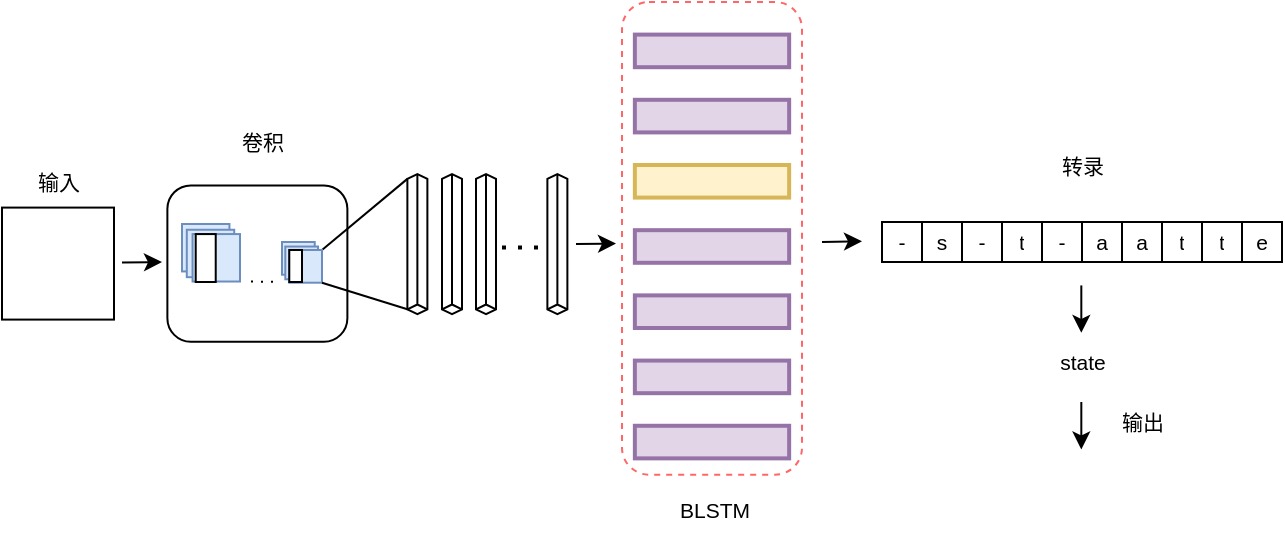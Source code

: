 <mxfile version="14.4.3" type="github">
  <diagram id="GtJ7MxfATg_XP1rpg5L5" name="第 1 页">
    <mxGraphModel dx="981" dy="553" grid="1" gridSize="10" guides="1" tooltips="1" connect="1" arrows="1" fold="1" page="1" pageScale="1" pageWidth="827" pageHeight="1169" math="0" shadow="0">
      <root>
        <mxCell id="0" />
        <mxCell id="1" parent="0" />
        <mxCell id="XZQz7K7nDMC5S0IeOJKs-20" value="" style="rounded=1;whiteSpace=wrap;html=1;fillColor=none;" vertex="1" parent="1">
          <mxGeometry x="132.69" y="181.7" width="90" height="78.18" as="geometry" />
        </mxCell>
        <mxCell id="XZQz7K7nDMC5S0IeOJKs-21" value="" style="whiteSpace=wrap;html=1;aspect=fixed;" vertex="1" parent="1">
          <mxGeometry x="50" y="192.793" width="56" height="56" as="geometry" />
        </mxCell>
        <mxCell id="XZQz7K7nDMC5S0IeOJKs-22" value="输入" style="text;html=1;align=center;verticalAlign=middle;resizable=0;points=[];autosize=1;fontSize=10.5;" vertex="1" parent="1">
          <mxGeometry x="58" y="170" width="40" height="20" as="geometry" />
        </mxCell>
        <mxCell id="XZQz7K7nDMC5S0IeOJKs-23" value="" style="endArrow=classic;html=1;" edge="1" parent="1">
          <mxGeometry width="50" height="50" relative="1" as="geometry">
            <mxPoint x="110" y="220.29" as="sourcePoint" />
            <mxPoint x="130" y="220" as="targetPoint" />
          </mxGeometry>
        </mxCell>
        <mxCell id="XZQz7K7nDMC5S0IeOJKs-24" value="&lt;span style=&quot;font-size: 10.5px&quot;&gt;卷积&lt;/span&gt;" style="text;html=1;align=center;verticalAlign=middle;resizable=0;points=[];autosize=1;fontSize=10.5;" vertex="1" parent="1">
          <mxGeometry x="160" y="150" width="40" height="20" as="geometry" />
        </mxCell>
        <mxCell id="XZQz7K7nDMC5S0IeOJKs-25" value="" style="shape=partialRectangle;html=1;whiteSpace=wrap;connectable=0;overflow=hidden;fillColor=none;top=0;left=0;bottom=0;right=0;" vertex="1" parent="1">
          <mxGeometry x="240" y="150" width="17" height="17" as="geometry" />
        </mxCell>
        <mxCell id="XZQz7K7nDMC5S0IeOJKs-26" value="" style="shape=partialRectangle;html=1;whiteSpace=wrap;connectable=0;overflow=hidden;fillColor=none;top=0;left=0;bottom=0;right=0;" vertex="1" parent="1">
          <mxGeometry x="240" y="167" width="17" height="17" as="geometry" />
        </mxCell>
        <mxCell id="XZQz7K7nDMC5S0IeOJKs-27" value="" style="shape=partialRectangle;html=1;whiteSpace=wrap;connectable=0;overflow=hidden;fillColor=none;top=0;left=0;bottom=0;right=0;" vertex="1" parent="1">
          <mxGeometry x="240" y="184" width="17" height="17" as="geometry" />
        </mxCell>
        <mxCell id="XZQz7K7nDMC5S0IeOJKs-28" value="" style="shape=partialRectangle;html=1;whiteSpace=wrap;connectable=0;overflow=hidden;fillColor=none;top=0;left=0;bottom=0;right=0;" vertex="1" parent="1">
          <mxGeometry x="240" y="201" width="17" height="18" as="geometry" />
        </mxCell>
        <mxCell id="XZQz7K7nDMC5S0IeOJKs-29" value="" style="shape=partialRectangle;html=1;whiteSpace=wrap;connectable=0;overflow=hidden;fillColor=none;top=0;left=0;bottom=0;right=0;" vertex="1" parent="1">
          <mxGeometry x="240" y="219" width="17" height="17" as="geometry" />
        </mxCell>
        <mxCell id="XZQz7K7nDMC5S0IeOJKs-30" value="" style="shape=partialRectangle;html=1;whiteSpace=wrap;connectable=0;overflow=hidden;fillColor=none;top=0;left=0;bottom=0;right=0;" vertex="1" parent="1">
          <mxGeometry x="240" y="236" width="17" height="17" as="geometry" />
        </mxCell>
        <mxCell id="XZQz7K7nDMC5S0IeOJKs-31" value="" style="shape=partialRectangle;html=1;whiteSpace=wrap;connectable=0;overflow=hidden;fillColor=none;top=0;left=0;bottom=0;right=0;" vertex="1" parent="1">
          <mxGeometry x="240" y="253" width="17" height="17" as="geometry" />
        </mxCell>
        <mxCell id="XZQz7K7nDMC5S0IeOJKs-32" value="" style="endArrow=none;html=1;exitX=1;exitY=0;exitDx=0;exitDy=0;entryX=0;entryY=0;entryDx=10;entryDy=67.599;entryPerimeter=0;" edge="1" parent="1" source="XZQz7K7nDMC5S0IeOJKs-39" target="XZQz7K7nDMC5S0IeOJKs-44">
          <mxGeometry width="50" height="50" relative="1" as="geometry">
            <mxPoint x="240" y="270" as="sourcePoint" />
            <mxPoint x="250" y="180" as="targetPoint" />
          </mxGeometry>
        </mxCell>
        <mxCell id="XZQz7K7nDMC5S0IeOJKs-33" value="" style="whiteSpace=wrap;html=1;aspect=fixed;fillColor=#dae8fc;strokeColor=#6c8ebf;" vertex="1" parent="1">
          <mxGeometry x="140" y="201" width="23.719" height="23.719" as="geometry" />
        </mxCell>
        <mxCell id="XZQz7K7nDMC5S0IeOJKs-34" value="" style="whiteSpace=wrap;html=1;aspect=fixed;fillColor=#dae8fc;strokeColor=#6c8ebf;" vertex="1" parent="1">
          <mxGeometry x="142.393" y="203.874" width="23.719" height="23.719" as="geometry" />
        </mxCell>
        <mxCell id="XZQz7K7nDMC5S0IeOJKs-35" value="" style="whiteSpace=wrap;html=1;aspect=fixed;fillColor=#dae8fc;strokeColor=#6c8ebf;" vertex="1" parent="1">
          <mxGeometry x="145.281" y="206.04" width="23.719" height="23.719" as="geometry" />
        </mxCell>
        <mxCell id="XZQz7K7nDMC5S0IeOJKs-36" value="" style="group" vertex="1" connectable="0" parent="1">
          <mxGeometry x="190" y="210" width="20" height="27.95" as="geometry" />
        </mxCell>
        <mxCell id="XZQz7K7nDMC5S0IeOJKs-37" value="" style="whiteSpace=wrap;html=1;aspect=fixed;fillColor=#dae8fc;strokeColor=#6c8ebf;" vertex="1" parent="XZQz7K7nDMC5S0IeOJKs-36">
          <mxGeometry width="16.358" height="16.358" as="geometry" />
        </mxCell>
        <mxCell id="XZQz7K7nDMC5S0IeOJKs-38" value="" style="whiteSpace=wrap;html=1;aspect=fixed;fillColor=#dae8fc;strokeColor=#6c8ebf;" vertex="1" parent="XZQz7K7nDMC5S0IeOJKs-36">
          <mxGeometry x="1.65" y="2.277" width="16.358" height="16.358" as="geometry" />
        </mxCell>
        <mxCell id="XZQz7K7nDMC5S0IeOJKs-39" value="" style="whiteSpace=wrap;html=1;aspect=fixed;fillColor=#dae8fc;strokeColor=#6c8ebf;" vertex="1" parent="XZQz7K7nDMC5S0IeOJKs-36">
          <mxGeometry x="3.642" y="3.992" width="16.358" height="16.358" as="geometry" />
        </mxCell>
        <mxCell id="XZQz7K7nDMC5S0IeOJKs-43" value="" style="rounded=0;whiteSpace=wrap;html=1;" vertex="1" parent="XZQz7K7nDMC5S0IeOJKs-36">
          <mxGeometry x="3.64" y="3.99" width="6.36" height="16.01" as="geometry" />
        </mxCell>
        <mxCell id="XZQz7K7nDMC5S0IeOJKs-40" value="" style="endArrow=none;dashed=1;html=1;dashPattern=1 4;" edge="1" parent="1">
          <mxGeometry width="50" height="50" relative="1" as="geometry">
            <mxPoint x="174.5" y="229.76" as="sourcePoint" />
            <mxPoint x="185.5" y="229.88" as="targetPoint" />
          </mxGeometry>
        </mxCell>
        <mxCell id="XZQz7K7nDMC5S0IeOJKs-41" value="" style="endArrow=none;html=1;exitX=1;exitY=1;exitDx=0;exitDy=0;entryX=0;entryY=0;entryDx=10;entryDy=2.401;entryPerimeter=0;" edge="1" parent="1" source="XZQz7K7nDMC5S0IeOJKs-39" target="XZQz7K7nDMC5S0IeOJKs-44">
          <mxGeometry width="50" height="50" relative="1" as="geometry">
            <mxPoint x="240" y="250" as="sourcePoint" />
            <mxPoint x="240.6" y="270.391" as="targetPoint" />
          </mxGeometry>
        </mxCell>
        <mxCell id="XZQz7K7nDMC5S0IeOJKs-42" value="" style="rounded=0;whiteSpace=wrap;html=1;" vertex="1" parent="1">
          <mxGeometry x="146.86" y="206.04" width="10" height="23.96" as="geometry" />
        </mxCell>
        <mxCell id="XZQz7K7nDMC5S0IeOJKs-44" value="" style="html=1;whiteSpace=wrap;shape=isoCube2;backgroundOutline=1;isoAngle=15;direction=south;rotation=90;" vertex="1" parent="1">
          <mxGeometry x="222.69" y="206.04" width="70" height="10" as="geometry" />
        </mxCell>
        <mxCell id="XZQz7K7nDMC5S0IeOJKs-50" value="" style="html=1;whiteSpace=wrap;shape=isoCube2;backgroundOutline=1;isoAngle=15;direction=south;rotation=90;" vertex="1" parent="1">
          <mxGeometry x="240" y="206.04" width="70" height="10" as="geometry" />
        </mxCell>
        <mxCell id="XZQz7K7nDMC5S0IeOJKs-55" value="" style="html=1;whiteSpace=wrap;shape=isoCube2;backgroundOutline=1;isoAngle=15;direction=south;rotation=90;" vertex="1" parent="1">
          <mxGeometry x="257" y="206.04" width="70" height="10" as="geometry" />
        </mxCell>
        <mxCell id="XZQz7K7nDMC5S0IeOJKs-56" value="" style="html=1;whiteSpace=wrap;shape=isoCube2;backgroundOutline=1;isoAngle=15;direction=south;rotation=90;" vertex="1" parent="1">
          <mxGeometry x="292.69" y="206.04" width="70" height="10" as="geometry" />
        </mxCell>
        <mxCell id="XZQz7K7nDMC5S0IeOJKs-58" value="" style="endArrow=none;dashed=1;html=1;dashPattern=1 3;strokeWidth=2;" edge="1" parent="1">
          <mxGeometry width="50" height="50" relative="1" as="geometry">
            <mxPoint x="300" y="212.69" as="sourcePoint" />
            <mxPoint x="320" y="212.69" as="targetPoint" />
          </mxGeometry>
        </mxCell>
        <mxCell id="XZQz7K7nDMC5S0IeOJKs-68" value="" style="group" vertex="1" connectable="0" parent="1">
          <mxGeometry x="360" y="90" width="90" height="260.79" as="geometry" />
        </mxCell>
        <mxCell id="XZQz7K7nDMC5S0IeOJKs-59" value="" style="rounded=1;whiteSpace=wrap;html=1;fillColor=none;dashed=1;strokeColor=#FF6666;" vertex="1" parent="XZQz7K7nDMC5S0IeOJKs-68">
          <mxGeometry width="90" height="236.341" as="geometry" />
        </mxCell>
        <mxCell id="XZQz7K7nDMC5S0IeOJKs-60" value="" style="rounded=0;whiteSpace=wrap;html=1;strokeColor=#9673a6;strokeWidth=2;fillColor=#e1d5e7;" vertex="1" parent="XZQz7K7nDMC5S0IeOJKs-68">
          <mxGeometry x="6.429" y="16.299" width="77.143" height="16.299" as="geometry" />
        </mxCell>
        <mxCell id="XZQz7K7nDMC5S0IeOJKs-61" value="" style="rounded=0;whiteSpace=wrap;html=1;strokeColor=#9673a6;strokeWidth=2;fillColor=#e1d5e7;" vertex="1" parent="XZQz7K7nDMC5S0IeOJKs-68">
          <mxGeometry x="6.429" y="48.898" width="77.143" height="16.299" as="geometry" />
        </mxCell>
        <mxCell id="XZQz7K7nDMC5S0IeOJKs-62" value="" style="rounded=0;whiteSpace=wrap;html=1;strokeColor=#d6b656;strokeWidth=2;fillColor=#fff2cc;" vertex="1" parent="XZQz7K7nDMC5S0IeOJKs-68">
          <mxGeometry x="6.429" y="81.497" width="77.143" height="16.299" as="geometry" />
        </mxCell>
        <mxCell id="XZQz7K7nDMC5S0IeOJKs-63" value="" style="rounded=0;whiteSpace=wrap;html=1;strokeColor=#9673a6;strokeWidth=2;fillColor=#e1d5e7;" vertex="1" parent="XZQz7K7nDMC5S0IeOJKs-68">
          <mxGeometry x="6.429" y="114.096" width="77.143" height="16.299" as="geometry" />
        </mxCell>
        <mxCell id="XZQz7K7nDMC5S0IeOJKs-64" value="" style="rounded=0;whiteSpace=wrap;html=1;strokeColor=#9673a6;strokeWidth=2;fillColor=#e1d5e7;" vertex="1" parent="XZQz7K7nDMC5S0IeOJKs-68">
          <mxGeometry x="6.429" y="146.694" width="77.143" height="16.299" as="geometry" />
        </mxCell>
        <mxCell id="XZQz7K7nDMC5S0IeOJKs-65" value="" style="rounded=0;whiteSpace=wrap;html=1;strokeColor=#9673a6;strokeWidth=2;fillColor=#e1d5e7;" vertex="1" parent="XZQz7K7nDMC5S0IeOJKs-68">
          <mxGeometry x="6.429" y="179.293" width="77.143" height="16.299" as="geometry" />
        </mxCell>
        <mxCell id="XZQz7K7nDMC5S0IeOJKs-66" value="" style="rounded=0;whiteSpace=wrap;html=1;strokeColor=#9673a6;strokeWidth=2;fillColor=#e1d5e7;" vertex="1" parent="XZQz7K7nDMC5S0IeOJKs-68">
          <mxGeometry x="6.429" y="211.892" width="77.143" height="16.299" as="geometry" />
        </mxCell>
        <mxCell id="XZQz7K7nDMC5S0IeOJKs-67" value="&lt;font style=&quot;font-size: 10.5px&quot;&gt;BLSTM&lt;/font&gt;" style="text;html=1;align=center;verticalAlign=middle;resizable=0;points=[];autosize=1;fontSize=10.5;" vertex="1" parent="XZQz7K7nDMC5S0IeOJKs-68">
          <mxGeometry x="15.714" y="244.491" width="60" height="20" as="geometry" />
        </mxCell>
        <mxCell id="XZQz7K7nDMC5S0IeOJKs-69" value="" style="endArrow=classic;html=1;" edge="1" parent="1">
          <mxGeometry width="50" height="50" relative="1" as="geometry">
            <mxPoint x="337" y="211.04" as="sourcePoint" />
            <mxPoint x="357" y="210.75" as="targetPoint" />
          </mxGeometry>
        </mxCell>
        <mxCell id="XZQz7K7nDMC5S0IeOJKs-70" value="" style="endArrow=classic;html=1;" edge="1" parent="1">
          <mxGeometry width="50" height="50" relative="1" as="geometry">
            <mxPoint x="460" y="209.95" as="sourcePoint" />
            <mxPoint x="480" y="209.66" as="targetPoint" />
          </mxGeometry>
        </mxCell>
        <mxCell id="XZQz7K7nDMC5S0IeOJKs-71" value="" style="shape=table;html=1;whiteSpace=wrap;startSize=0;container=1;collapsible=0;childLayout=tableLayout;fontSize=10.5;" vertex="1" parent="1">
          <mxGeometry x="490" y="200" width="200" height="20" as="geometry" />
        </mxCell>
        <mxCell id="XZQz7K7nDMC5S0IeOJKs-72" value="" style="shape=partialRectangle;html=1;whiteSpace=wrap;collapsible=0;dropTarget=0;pointerEvents=0;fillColor=none;top=0;left=0;bottom=0;right=0;points=[[0,0.5],[1,0.5]];portConstraint=eastwest;fontSize=10.5;" vertex="1" parent="XZQz7K7nDMC5S0IeOJKs-71">
          <mxGeometry width="200" height="20" as="geometry" />
        </mxCell>
        <mxCell id="XZQz7K7nDMC5S0IeOJKs-73" value="-" style="shape=partialRectangle;html=1;whiteSpace=wrap;connectable=0;overflow=hidden;fillColor=none;top=0;left=0;bottom=0;right=0;fontSize=10.5;" vertex="1" parent="XZQz7K7nDMC5S0IeOJKs-72">
          <mxGeometry width="20" height="20" as="geometry" />
        </mxCell>
        <mxCell id="XZQz7K7nDMC5S0IeOJKs-74" value="s" style="shape=partialRectangle;html=1;whiteSpace=wrap;connectable=0;overflow=hidden;fillColor=none;top=0;left=0;bottom=0;right=0;fontSize=10.5;" vertex="1" parent="XZQz7K7nDMC5S0IeOJKs-72">
          <mxGeometry x="20" width="20" height="20" as="geometry" />
        </mxCell>
        <mxCell id="XZQz7K7nDMC5S0IeOJKs-75" value="-" style="shape=partialRectangle;html=1;whiteSpace=wrap;connectable=0;overflow=hidden;fillColor=none;top=0;left=0;bottom=0;right=0;fontSize=10.5;" vertex="1" parent="XZQz7K7nDMC5S0IeOJKs-72">
          <mxGeometry x="40" width="20" height="20" as="geometry" />
        </mxCell>
        <mxCell id="XZQz7K7nDMC5S0IeOJKs-76" value="t" style="shape=partialRectangle;html=1;whiteSpace=wrap;connectable=0;overflow=hidden;fillColor=none;top=0;left=0;bottom=0;right=0;fontSize=10.5;" vertex="1" parent="XZQz7K7nDMC5S0IeOJKs-72">
          <mxGeometry x="60" width="20" height="20" as="geometry" />
        </mxCell>
        <mxCell id="XZQz7K7nDMC5S0IeOJKs-77" value="-" style="shape=partialRectangle;html=1;whiteSpace=wrap;connectable=0;overflow=hidden;fillColor=none;top=0;left=0;bottom=0;right=0;fontSize=10.5;" vertex="1" parent="XZQz7K7nDMC5S0IeOJKs-72">
          <mxGeometry x="80" width="20" height="20" as="geometry" />
        </mxCell>
        <mxCell id="XZQz7K7nDMC5S0IeOJKs-78" value="a" style="shape=partialRectangle;html=1;whiteSpace=wrap;connectable=0;overflow=hidden;fillColor=none;top=0;left=0;bottom=0;right=0;fontSize=10.5;" vertex="1" parent="XZQz7K7nDMC5S0IeOJKs-72">
          <mxGeometry x="100" width="20" height="20" as="geometry" />
        </mxCell>
        <mxCell id="XZQz7K7nDMC5S0IeOJKs-79" value="a" style="shape=partialRectangle;html=1;whiteSpace=wrap;connectable=0;overflow=hidden;fillColor=none;top=0;left=0;bottom=0;right=0;fontSize=10.5;" vertex="1" parent="XZQz7K7nDMC5S0IeOJKs-72">
          <mxGeometry x="120" width="20" height="20" as="geometry" />
        </mxCell>
        <mxCell id="XZQz7K7nDMC5S0IeOJKs-80" value="t" style="shape=partialRectangle;html=1;whiteSpace=wrap;connectable=0;overflow=hidden;fillColor=none;top=0;left=0;bottom=0;right=0;fontSize=10.5;" vertex="1" parent="XZQz7K7nDMC5S0IeOJKs-72">
          <mxGeometry x="140" width="20" height="20" as="geometry" />
        </mxCell>
        <mxCell id="XZQz7K7nDMC5S0IeOJKs-81" value="t" style="shape=partialRectangle;html=1;whiteSpace=wrap;connectable=0;overflow=hidden;fillColor=none;top=0;left=0;bottom=0;right=0;fontSize=10.5;" vertex="1" parent="XZQz7K7nDMC5S0IeOJKs-72">
          <mxGeometry x="160" width="20" height="20" as="geometry" />
        </mxCell>
        <mxCell id="XZQz7K7nDMC5S0IeOJKs-82" value="e" style="shape=partialRectangle;html=1;whiteSpace=wrap;connectable=0;overflow=hidden;fillColor=none;top=0;left=0;bottom=0;right=0;fontSize=10.5;" vertex="1" parent="XZQz7K7nDMC5S0IeOJKs-72">
          <mxGeometry x="180" width="20" height="20" as="geometry" />
        </mxCell>
        <mxCell id="XZQz7K7nDMC5S0IeOJKs-83" value="" style="endArrow=classic;html=1;" edge="1" parent="1">
          <mxGeometry width="50" height="50" relative="1" as="geometry">
            <mxPoint x="589.66" y="290.0" as="sourcePoint" />
            <mxPoint x="589.66" y="313.71" as="targetPoint" />
          </mxGeometry>
        </mxCell>
        <mxCell id="XZQz7K7nDMC5S0IeOJKs-84" value="state" style="text;html=1;align=center;verticalAlign=middle;resizable=0;points=[];autosize=1;fontSize=10.5;" vertex="1" parent="1">
          <mxGeometry x="570" y="259.88" width="40" height="20" as="geometry" />
        </mxCell>
        <mxCell id="XZQz7K7nDMC5S0IeOJKs-86" value="" style="endArrow=classic;html=1;" edge="1" parent="1">
          <mxGeometry width="50" height="50" relative="1" as="geometry">
            <mxPoint x="589.66" y="231.72" as="sourcePoint" />
            <mxPoint x="589.66" y="255.43" as="targetPoint" />
          </mxGeometry>
        </mxCell>
        <mxCell id="XZQz7K7nDMC5S0IeOJKs-87" value="&lt;font style=&quot;font-size: 10.5px&quot;&gt;转录&lt;/font&gt;" style="text;html=1;align=center;verticalAlign=middle;resizable=0;points=[];autosize=1;fontSize=10.5;" vertex="1" parent="1">
          <mxGeometry x="570.004" y="161.701" width="40" height="20" as="geometry" />
        </mxCell>
        <mxCell id="XZQz7K7nDMC5S0IeOJKs-88" value="&lt;font style=&quot;font-size: 10.5px&quot;&gt;输出&lt;/font&gt;" style="text;html=1;align=center;verticalAlign=middle;resizable=0;points=[];autosize=1;fontSize=10.5;" vertex="1" parent="1">
          <mxGeometry x="600.004" y="290.001" width="40" height="20" as="geometry" />
        </mxCell>
      </root>
    </mxGraphModel>
  </diagram>
</mxfile>
